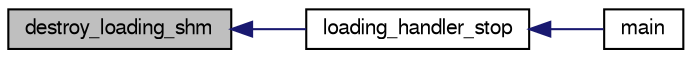 digraph G
{
  bgcolor="transparent";
  edge [fontname="FreeSans",fontsize="10",labelfontname="FreeSans",labelfontsize="10"];
  node [fontname="FreeSans",fontsize="10",shape=record];
  rankdir=LR;
  Node1 [label="destroy_loading_shm",height=0.2,width=0.4,color="black", fillcolor="grey75", style="filled" fontcolor="black"];
  Node1 -> Node2 [dir=back,color="midnightblue",fontsize="10",style="solid",fontname="FreeSans"];
  Node2 [label="loading_handler_stop",height=0.2,width=0.4,color="black",URL="$openvassd_8c.html#acb4efc7128acf41828229c8a39e64c80"];
  Node2 -> Node3 [dir=back,color="midnightblue",fontsize="10",style="solid",fontname="FreeSans"];
  Node3 [label="main",height=0.2,width=0.4,color="black",URL="$openvassd_8c.html#a0ddf1224851353fc92bfbff6f499fa97",tooltip="openvassd."];
}
